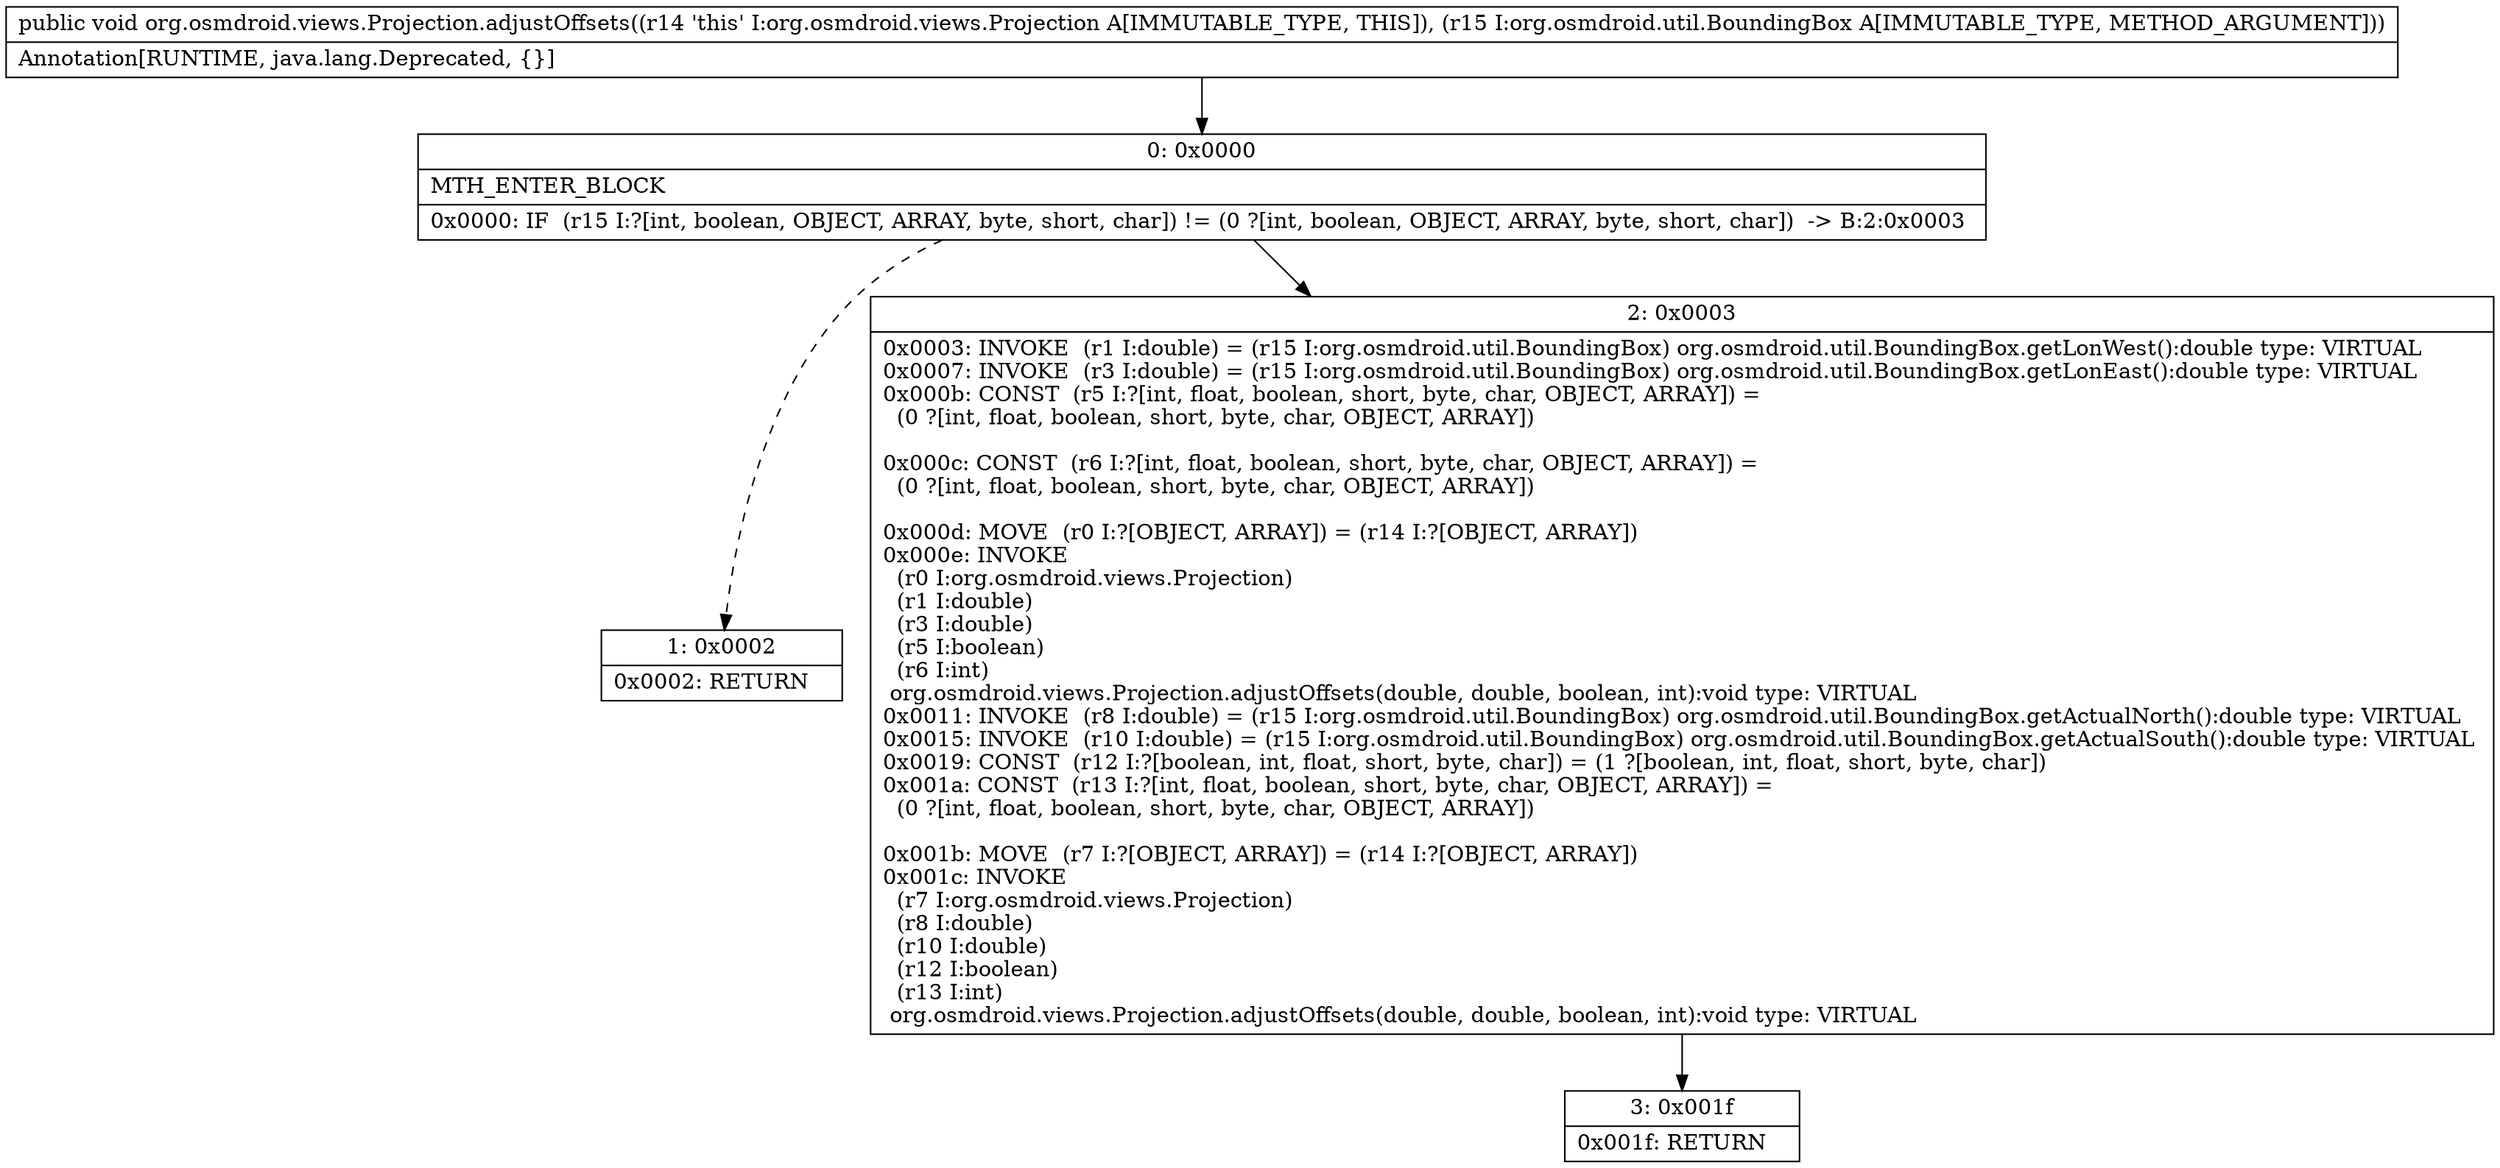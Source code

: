 digraph "CFG fororg.osmdroid.views.Projection.adjustOffsets(Lorg\/osmdroid\/util\/BoundingBox;)V" {
Node_0 [shape=record,label="{0\:\ 0x0000|MTH_ENTER_BLOCK\l|0x0000: IF  (r15 I:?[int, boolean, OBJECT, ARRAY, byte, short, char]) != (0 ?[int, boolean, OBJECT, ARRAY, byte, short, char])  \-\> B:2:0x0003 \l}"];
Node_1 [shape=record,label="{1\:\ 0x0002|0x0002: RETURN   \l}"];
Node_2 [shape=record,label="{2\:\ 0x0003|0x0003: INVOKE  (r1 I:double) = (r15 I:org.osmdroid.util.BoundingBox) org.osmdroid.util.BoundingBox.getLonWest():double type: VIRTUAL \l0x0007: INVOKE  (r3 I:double) = (r15 I:org.osmdroid.util.BoundingBox) org.osmdroid.util.BoundingBox.getLonEast():double type: VIRTUAL \l0x000b: CONST  (r5 I:?[int, float, boolean, short, byte, char, OBJECT, ARRAY]) = \l  (0 ?[int, float, boolean, short, byte, char, OBJECT, ARRAY])\l \l0x000c: CONST  (r6 I:?[int, float, boolean, short, byte, char, OBJECT, ARRAY]) = \l  (0 ?[int, float, boolean, short, byte, char, OBJECT, ARRAY])\l \l0x000d: MOVE  (r0 I:?[OBJECT, ARRAY]) = (r14 I:?[OBJECT, ARRAY]) \l0x000e: INVOKE  \l  (r0 I:org.osmdroid.views.Projection)\l  (r1 I:double)\l  (r3 I:double)\l  (r5 I:boolean)\l  (r6 I:int)\l org.osmdroid.views.Projection.adjustOffsets(double, double, boolean, int):void type: VIRTUAL \l0x0011: INVOKE  (r8 I:double) = (r15 I:org.osmdroid.util.BoundingBox) org.osmdroid.util.BoundingBox.getActualNorth():double type: VIRTUAL \l0x0015: INVOKE  (r10 I:double) = (r15 I:org.osmdroid.util.BoundingBox) org.osmdroid.util.BoundingBox.getActualSouth():double type: VIRTUAL \l0x0019: CONST  (r12 I:?[boolean, int, float, short, byte, char]) = (1 ?[boolean, int, float, short, byte, char]) \l0x001a: CONST  (r13 I:?[int, float, boolean, short, byte, char, OBJECT, ARRAY]) = \l  (0 ?[int, float, boolean, short, byte, char, OBJECT, ARRAY])\l \l0x001b: MOVE  (r7 I:?[OBJECT, ARRAY]) = (r14 I:?[OBJECT, ARRAY]) \l0x001c: INVOKE  \l  (r7 I:org.osmdroid.views.Projection)\l  (r8 I:double)\l  (r10 I:double)\l  (r12 I:boolean)\l  (r13 I:int)\l org.osmdroid.views.Projection.adjustOffsets(double, double, boolean, int):void type: VIRTUAL \l}"];
Node_3 [shape=record,label="{3\:\ 0x001f|0x001f: RETURN   \l}"];
MethodNode[shape=record,label="{public void org.osmdroid.views.Projection.adjustOffsets((r14 'this' I:org.osmdroid.views.Projection A[IMMUTABLE_TYPE, THIS]), (r15 I:org.osmdroid.util.BoundingBox A[IMMUTABLE_TYPE, METHOD_ARGUMENT]))  | Annotation[RUNTIME, java.lang.Deprecated, \{\}]\l}"];
MethodNode -> Node_0;
Node_0 -> Node_1[style=dashed];
Node_0 -> Node_2;
Node_2 -> Node_3;
}

